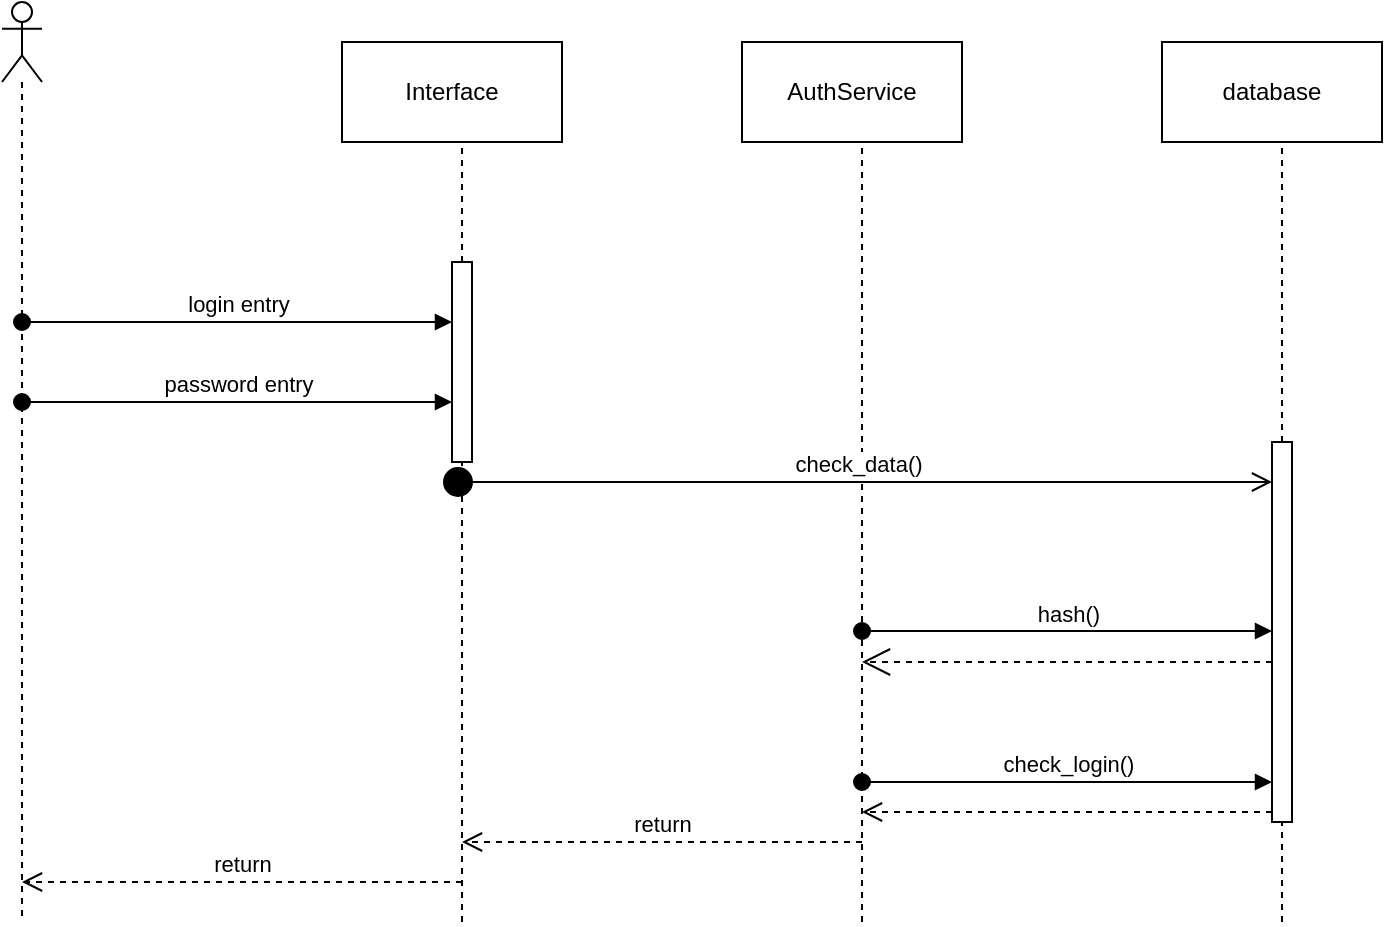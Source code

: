 <mxfile version="27.1.0">
  <diagram name="Страница — 1" id="mTgBh7FBWD74x3bIq6MZ">
    <mxGraphModel dx="1093" dy="507" grid="1" gridSize="10" guides="1" tooltips="1" connect="1" arrows="1" fold="1" page="1" pageScale="1" pageWidth="827" pageHeight="1169" math="0" shadow="0">
      <root>
        <mxCell id="0" />
        <mxCell id="1" parent="0" />
        <mxCell id="IhXzRGh0mFt4nuVMHc1o-1" value="" style="shape=umlLifeline;perimeter=lifelinePerimeter;whiteSpace=wrap;html=1;container=1;dropTarget=0;collapsible=0;recursiveResize=0;outlineConnect=0;portConstraint=eastwest;newEdgeStyle={&quot;curved&quot;:0,&quot;rounded&quot;:0};participant=umlActor;" vertex="1" parent="1">
          <mxGeometry x="30" width="20" height="460" as="geometry" />
        </mxCell>
        <mxCell id="IhXzRGh0mFt4nuVMHc1o-2" value="Interface" style="html=1;whiteSpace=wrap;" vertex="1" parent="1">
          <mxGeometry x="200" y="20" width="110" height="50" as="geometry" />
        </mxCell>
        <mxCell id="IhXzRGh0mFt4nuVMHc1o-3" value="AuthService" style="html=1;whiteSpace=wrap;" vertex="1" parent="1">
          <mxGeometry x="400" y="20" width="110" height="50" as="geometry" />
        </mxCell>
        <mxCell id="IhXzRGh0mFt4nuVMHc1o-4" value="database" style="html=1;whiteSpace=wrap;" vertex="1" parent="1">
          <mxGeometry x="610" y="20" width="110" height="50" as="geometry" />
        </mxCell>
        <mxCell id="IhXzRGh0mFt4nuVMHc1o-9" value="" style="endArrow=none;dashed=1;html=1;rounded=0;" edge="1" parent="1" source="IhXzRGh0mFt4nuVMHc1o-13">
          <mxGeometry width="50" height="50" relative="1" as="geometry">
            <mxPoint x="260" y="460" as="sourcePoint" />
            <mxPoint x="260" y="70" as="targetPoint" />
          </mxGeometry>
        </mxCell>
        <mxCell id="IhXzRGh0mFt4nuVMHc1o-10" value="" style="endArrow=none;dashed=1;html=1;rounded=0;" edge="1" parent="1">
          <mxGeometry width="50" height="50" relative="1" as="geometry">
            <mxPoint x="460" y="460" as="sourcePoint" />
            <mxPoint x="460" y="70" as="targetPoint" />
          </mxGeometry>
        </mxCell>
        <mxCell id="IhXzRGh0mFt4nuVMHc1o-11" value="" style="html=1;verticalAlign=middle;endArrow=none;curved=0;rounded=0;entryX=0;entryY=0;entryDx=0;entryDy=5;dashed=1;" edge="1" parent="1" source="IhXzRGh0mFt4nuVMHc1o-19">
          <mxGeometry width="50" height="50" relative="1" as="geometry">
            <mxPoint x="670" y="260" as="sourcePoint" />
            <mxPoint x="670" y="70" as="targetPoint" />
          </mxGeometry>
        </mxCell>
        <mxCell id="IhXzRGh0mFt4nuVMHc1o-12" value="" style="endArrow=none;dashed=1;html=1;rounded=0;" edge="1" parent="1" target="IhXzRGh0mFt4nuVMHc1o-13">
          <mxGeometry width="50" height="50" relative="1" as="geometry">
            <mxPoint x="260" y="460" as="sourcePoint" />
            <mxPoint x="260" y="70" as="targetPoint" />
          </mxGeometry>
        </mxCell>
        <mxCell id="IhXzRGh0mFt4nuVMHc1o-13" value="" style="html=1;points=[[0,0,0,0,5],[0,1,0,0,-5],[1,0,0,0,5],[1,1,0,0,-5]];perimeter=orthogonalPerimeter;outlineConnect=0;targetShapes=umlLifeline;portConstraint=eastwest;newEdgeStyle={&quot;curved&quot;:0,&quot;rounded&quot;:0};" vertex="1" parent="1">
          <mxGeometry x="255" y="130" width="10" height="100" as="geometry" />
        </mxCell>
        <mxCell id="IhXzRGh0mFt4nuVMHc1o-14" value="login entry" style="html=1;verticalAlign=bottom;startArrow=oval;startFill=1;endArrow=block;startSize=8;curved=0;rounded=0;" edge="1" parent="1" target="IhXzRGh0mFt4nuVMHc1o-13">
          <mxGeometry width="60" relative="1" as="geometry">
            <mxPoint x="40" y="160" as="sourcePoint" />
            <mxPoint x="100" y="160" as="targetPoint" />
          </mxGeometry>
        </mxCell>
        <mxCell id="IhXzRGh0mFt4nuVMHc1o-16" value="password entry" style="html=1;verticalAlign=bottom;startArrow=oval;startFill=1;endArrow=block;startSize=8;curved=0;rounded=0;" edge="1" parent="1" target="IhXzRGh0mFt4nuVMHc1o-13">
          <mxGeometry width="60" relative="1" as="geometry">
            <mxPoint x="40" y="200" as="sourcePoint" />
            <mxPoint x="100" y="200" as="targetPoint" />
          </mxGeometry>
        </mxCell>
        <mxCell id="IhXzRGh0mFt4nuVMHc1o-17" value="" style="endArrow=none;dashed=1;html=1;rounded=0;" edge="1" parent="1">
          <mxGeometry width="50" height="50" relative="1" as="geometry">
            <mxPoint x="670" y="460" as="sourcePoint" />
            <mxPoint x="670" y="410" as="targetPoint" />
          </mxGeometry>
        </mxCell>
        <mxCell id="IhXzRGh0mFt4nuVMHc1o-19" value="" style="html=1;points=[[0,0,0,0,5],[0,1,0,0,-5],[1,0,0,0,5],[1,1,0,0,-5]];perimeter=orthogonalPerimeter;outlineConnect=0;targetShapes=umlLifeline;portConstraint=eastwest;newEdgeStyle={&quot;curved&quot;:0,&quot;rounded&quot;:0};" vertex="1" parent="1">
          <mxGeometry x="665" y="220" width="10" height="190" as="geometry" />
        </mxCell>
        <mxCell id="IhXzRGh0mFt4nuVMHc1o-21" value="" style="html=1;verticalAlign=bottom;endArrow=open;dashed=1;endSize=8;curved=0;rounded=0;exitX=0;exitY=1;exitDx=0;exitDy=-5;" edge="1" source="IhXzRGh0mFt4nuVMHc1o-19" parent="1">
          <mxGeometry relative="1" as="geometry">
            <mxPoint x="460" y="405" as="targetPoint" />
          </mxGeometry>
        </mxCell>
        <mxCell id="IhXzRGh0mFt4nuVMHc1o-22" value="check_login()" style="html=1;verticalAlign=bottom;startArrow=oval;startFill=1;endArrow=block;startSize=8;curved=0;rounded=0;" edge="1" parent="1">
          <mxGeometry width="60" relative="1" as="geometry">
            <mxPoint x="460" y="390" as="sourcePoint" />
            <mxPoint x="665" y="390" as="targetPoint" />
          </mxGeometry>
        </mxCell>
        <mxCell id="IhXzRGh0mFt4nuVMHc1o-23" value="hash()" style="html=1;verticalAlign=bottom;startArrow=oval;startFill=1;endArrow=block;startSize=8;curved=0;rounded=0;" edge="1" parent="1">
          <mxGeometry width="60" relative="1" as="geometry">
            <mxPoint x="460" y="314.5" as="sourcePoint" />
            <mxPoint x="665" y="314.5" as="targetPoint" />
          </mxGeometry>
        </mxCell>
        <mxCell id="IhXzRGh0mFt4nuVMHc1o-24" value="" style="endArrow=open;endSize=12;dashed=1;html=1;rounded=0;" edge="1" parent="1">
          <mxGeometry width="160" relative="1" as="geometry">
            <mxPoint x="665" y="330" as="sourcePoint" />
            <mxPoint x="460" y="330" as="targetPoint" />
          </mxGeometry>
        </mxCell>
        <mxCell id="IhXzRGh0mFt4nuVMHc1o-25" value="check_data()" style="html=1;verticalAlign=bottom;startArrow=circle;startFill=1;endArrow=open;startSize=6;endSize=8;curved=0;rounded=0;" edge="1" parent="1" target="IhXzRGh0mFt4nuVMHc1o-19">
          <mxGeometry width="80" relative="1" as="geometry">
            <mxPoint x="250" y="240" as="sourcePoint" />
            <mxPoint x="330" y="240" as="targetPoint" />
          </mxGeometry>
        </mxCell>
        <mxCell id="IhXzRGh0mFt4nuVMHc1o-26" value="return" style="html=1;verticalAlign=bottom;endArrow=open;dashed=1;endSize=8;curved=0;rounded=0;" edge="1" parent="1">
          <mxGeometry relative="1" as="geometry">
            <mxPoint x="460" y="420" as="sourcePoint" />
            <mxPoint x="260" y="420" as="targetPoint" />
          </mxGeometry>
        </mxCell>
        <mxCell id="IhXzRGh0mFt4nuVMHc1o-27" value="return" style="html=1;verticalAlign=bottom;endArrow=open;dashed=1;endSize=8;curved=0;rounded=0;" edge="1" parent="1">
          <mxGeometry relative="1" as="geometry">
            <mxPoint x="260" y="440" as="sourcePoint" />
            <mxPoint x="40" y="440" as="targetPoint" />
          </mxGeometry>
        </mxCell>
      </root>
    </mxGraphModel>
  </diagram>
</mxfile>
